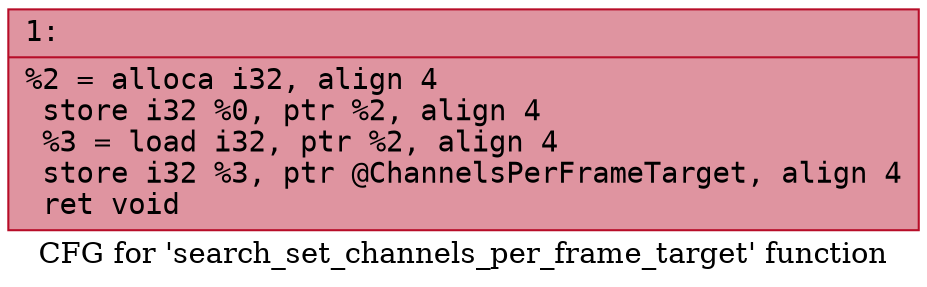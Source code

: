 digraph "CFG for 'search_set_channels_per_frame_target' function" {
	label="CFG for 'search_set_channels_per_frame_target' function";

	Node0x600002004550 [shape=record,color="#b70d28ff", style=filled, fillcolor="#b70d2870" fontname="Courier",label="{1:\l|  %2 = alloca i32, align 4\l  store i32 %0, ptr %2, align 4\l  %3 = load i32, ptr %2, align 4\l  store i32 %3, ptr @ChannelsPerFrameTarget, align 4\l  ret void\l}"];
}
